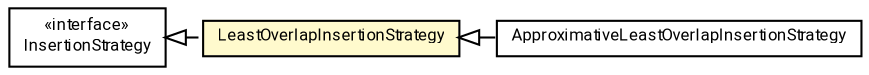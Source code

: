 #!/usr/local/bin/dot
#
# Class diagram 
# Generated by UMLGraph version R5_7_2-60-g0e99a6 (http://www.spinellis.gr/umlgraph/)
#

digraph G {
	graph [fontnames="svg"]
	edge [fontname="Roboto",fontsize=7,labelfontname="Roboto",labelfontsize=7,color="black"];
	node [fontname="Roboto",fontcolor="black",fontsize=8,shape=plaintext,margin=0,width=0,height=0];
	nodesep=0.15;
	ranksep=0.25;
	rankdir=LR;
	// de.lmu.ifi.dbs.elki.index.tree.spatial.rstarvariants.strategies.insert.InsertionStrategy
	c6249378 [label=<<table title="de.lmu.ifi.dbs.elki.index.tree.spatial.rstarvariants.strategies.insert.InsertionStrategy" border="0" cellborder="1" cellspacing="0" cellpadding="2" href="InsertionStrategy.html" target="_parent">
		<tr><td><table border="0" cellspacing="0" cellpadding="1">
		<tr><td align="center" balign="center"> &#171;interface&#187; </td></tr>
		<tr><td align="center" balign="center"> <font face="Roboto">InsertionStrategy</font> </td></tr>
		</table></td></tr>
		</table>>, URL="InsertionStrategy.html"];
	// de.lmu.ifi.dbs.elki.index.tree.spatial.rstarvariants.strategies.insert.ApproximativeLeastOverlapInsertionStrategy
	c6249381 [label=<<table title="de.lmu.ifi.dbs.elki.index.tree.spatial.rstarvariants.strategies.insert.ApproximativeLeastOverlapInsertionStrategy" border="0" cellborder="1" cellspacing="0" cellpadding="2" href="ApproximativeLeastOverlapInsertionStrategy.html" target="_parent">
		<tr><td><table border="0" cellspacing="0" cellpadding="1">
		<tr><td align="center" balign="center"> <font face="Roboto">ApproximativeLeastOverlapInsertionStrategy</font> </td></tr>
		</table></td></tr>
		</table>>, URL="ApproximativeLeastOverlapInsertionStrategy.html"];
	// de.lmu.ifi.dbs.elki.index.tree.spatial.rstarvariants.strategies.insert.LeastOverlapInsertionStrategy
	c6249383 [label=<<table title="de.lmu.ifi.dbs.elki.index.tree.spatial.rstarvariants.strategies.insert.LeastOverlapInsertionStrategy" border="0" cellborder="1" cellspacing="0" cellpadding="2" bgcolor="lemonChiffon" href="LeastOverlapInsertionStrategy.html" target="_parent">
		<tr><td><table border="0" cellspacing="0" cellpadding="1">
		<tr><td align="center" balign="center"> <font face="Roboto">LeastOverlapInsertionStrategy</font> </td></tr>
		</table></td></tr>
		</table>>, URL="LeastOverlapInsertionStrategy.html"];
	// de.lmu.ifi.dbs.elki.index.tree.spatial.rstarvariants.strategies.insert.ApproximativeLeastOverlapInsertionStrategy extends de.lmu.ifi.dbs.elki.index.tree.spatial.rstarvariants.strategies.insert.LeastOverlapInsertionStrategy
	c6249383 -> c6249381 [arrowtail=empty,dir=back,weight=10];
	// de.lmu.ifi.dbs.elki.index.tree.spatial.rstarvariants.strategies.insert.LeastOverlapInsertionStrategy implements de.lmu.ifi.dbs.elki.index.tree.spatial.rstarvariants.strategies.insert.InsertionStrategy
	c6249378 -> c6249383 [arrowtail=empty,style=dashed,dir=back,weight=9];
}

